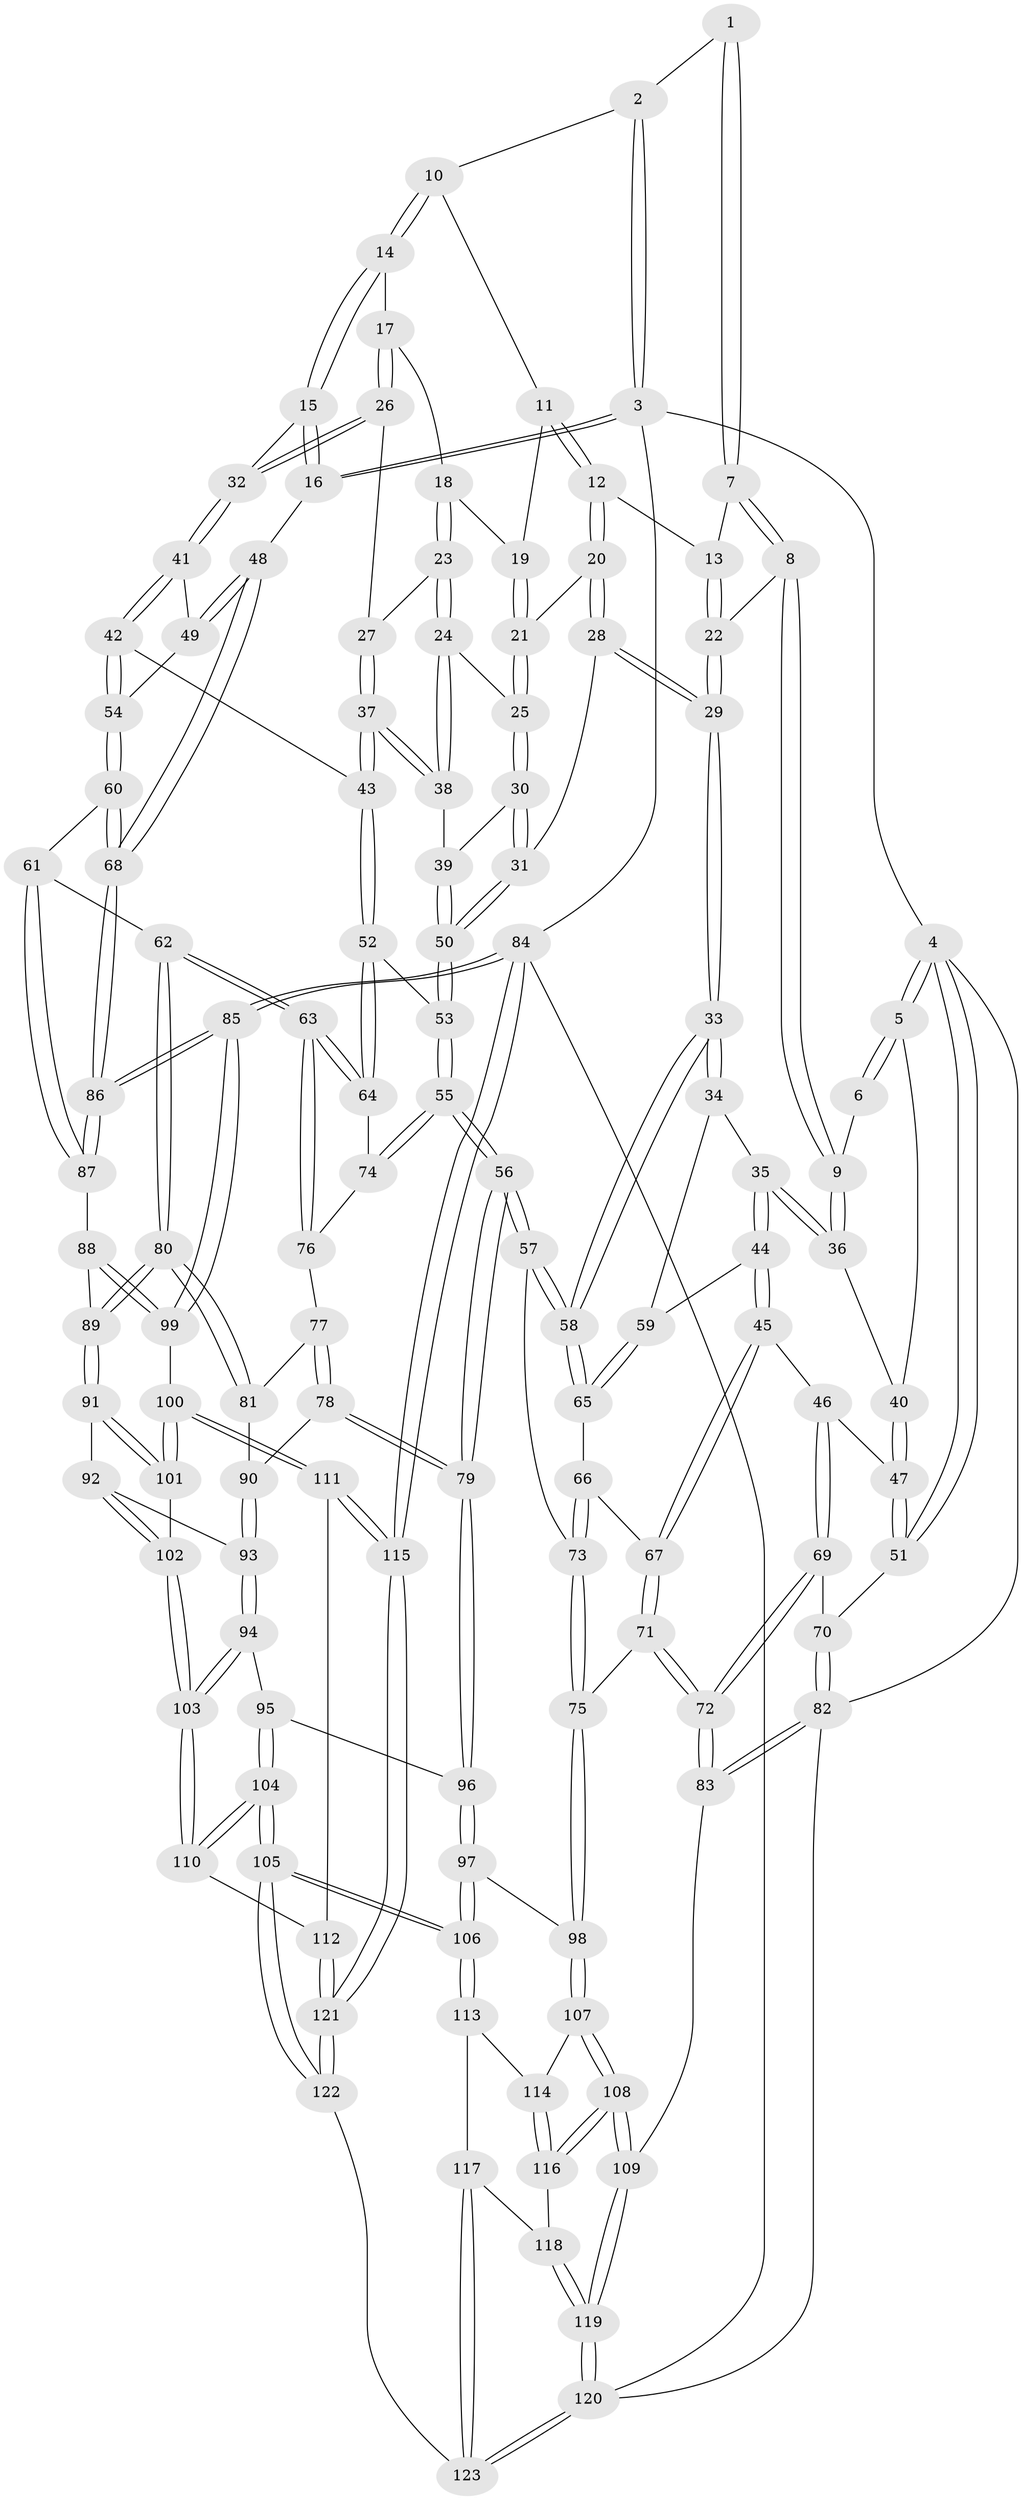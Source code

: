 // Generated by graph-tools (version 1.1) at 2025/01/03/09/25 05:01:21]
// undirected, 123 vertices, 304 edges
graph export_dot {
graph [start="1"]
  node [color=gray90,style=filled];
  1 [pos="+0.4644743501782629+0"];
  2 [pos="+0.7825613281893419+0"];
  3 [pos="+1+0"];
  4 [pos="+0+0"];
  5 [pos="+0+0"];
  6 [pos="+0.3019451502726114+0"];
  7 [pos="+0.4696568151972029+0"];
  8 [pos="+0.356679158381897+0.11661425777879476"];
  9 [pos="+0.2921035880527938+0.1389199719329724"];
  10 [pos="+0.78331477437764+0"];
  11 [pos="+0.7750892019605647+0"];
  12 [pos="+0.5690925335069507+0.08761765564946582"];
  13 [pos="+0.5139078461351981+0.0330192029650459"];
  14 [pos="+0.9726088904358314+0.10076442093286421"];
  15 [pos="+0.9901550198978647+0.11212155893144084"];
  16 [pos="+1+0.12369576978491036"];
  17 [pos="+0.8557001010009528+0.08656371290873344"];
  18 [pos="+0.7810111757315519+0.009557086343427501"];
  19 [pos="+0.7720083340257515+0"];
  20 [pos="+0.5722676362004985+0.09257715831227917"];
  21 [pos="+0.6217312886532442+0.10531876154613358"];
  22 [pos="+0.4404481570169753+0.1397242973922764"];
  23 [pos="+0.7477968923151997+0.13056063612177563"];
  24 [pos="+0.7289121903889343+0.14584945158810128"];
  25 [pos="+0.6743579047130277+0.16172527627294594"];
  26 [pos="+0.8653151704117378+0.1875575394465263"];
  27 [pos="+0.7752141831129814+0.15061190784973089"];
  28 [pos="+0.5230773405240666+0.23698899580548616"];
  29 [pos="+0.49505295728441684+0.23950995991814075"];
  30 [pos="+0.6595579880333153+0.191936365439687"];
  31 [pos="+0.5309660862403586+0.2403880483559977"];
  32 [pos="+0.8769145807496326+0.20225943371401484"];
  33 [pos="+0.40807272996363503+0.30949723258565176"];
  34 [pos="+0.3214918301549975+0.2685052135052532"];
  35 [pos="+0.2714640405636298+0.226877504748487"];
  36 [pos="+0.2780501679873981+0.15272891416722867"];
  37 [pos="+0.8013484123729048+0.28873584843192557"];
  38 [pos="+0.7565447391822252+0.2613797006801556"];
  39 [pos="+0.6867265102244456+0.2584007988524503"];
  40 [pos="+0.13575057692174924+0.05669654982555955"];
  41 [pos="+0.876354473388801+0.22665642264389396"];
  42 [pos="+0.8276123676732748+0.30413352576168484"];
  43 [pos="+0.8192849557644599+0.30371967682402856"];
  44 [pos="+0.12503009225992856+0.3044670228274032"];
  45 [pos="+0.11074714501267152+0.3097138783774376"];
  46 [pos="+0.10616666895835741+0.3095023955518552"];
  47 [pos="+0.09454539248706044+0.3032040327625329"];
  48 [pos="+1+0.2579011241415183"];
  49 [pos="+0.9974401409572673+0.2586446385369332"];
  50 [pos="+0.6256173102376281+0.35173332191430484"];
  51 [pos="+0+0.22715164302354152"];
  52 [pos="+0.6850737222417987+0.39981760357694196"];
  53 [pos="+0.6366311494423177+0.39749327311303345"];
  54 [pos="+0.8714024478751573+0.35816091131057975"];
  55 [pos="+0.5399100401203413+0.5101689753909485"];
  56 [pos="+0.5259313273630759+0.523051074372921"];
  57 [pos="+0.4606518627617579+0.5010309399185761"];
  58 [pos="+0.4224921624535231+0.41046776554532904"];
  59 [pos="+0.27286870775586086+0.38854503543017416"];
  60 [pos="+0.8737755614310151+0.36256007903938037"];
  61 [pos="+0.8470932555475518+0.4999434194541969"];
  62 [pos="+0.8349115736985232+0.506286464634972"];
  63 [pos="+0.8150295144435253+0.4997859379157511"];
  64 [pos="+0.7732350617369748+0.4766578856283065"];
  65 [pos="+0.2762826141846046+0.40762445472641534"];
  66 [pos="+0.250528806675311+0.4439255178247719"];
  67 [pos="+0.21120959623453667+0.4546567049399542"];
  68 [pos="+1+0.4187089608299819"];
  69 [pos="+0.07338229676280965+0.46091544741127516"];
  70 [pos="+0+0.3597477628298716"];
  71 [pos="+0.1558661115998292+0.6243177701747784"];
  72 [pos="+0.05777294897204188+0.663802427115487"];
  73 [pos="+0.388632683731501+0.5371135697436213"];
  74 [pos="+0.7022071854754651+0.519902273919709"];
  75 [pos="+0.29086468635681934+0.6265983933309467"];
  76 [pos="+0.7203718413505863+0.5478112518372414"];
  77 [pos="+0.7144054919248372+0.5576609303404271"];
  78 [pos="+0.623109180023135+0.5710189798231379"];
  79 [pos="+0.5371327172335933+0.5488211149373796"];
  80 [pos="+0.8085325769842192+0.6012486599818635"];
  81 [pos="+0.7364889133626219+0.5921173857317291"];
  82 [pos="+0+0.7135990885417989"];
  83 [pos="+0.015552267121067744+0.698665985692589"];
  84 [pos="+1+1"];
  85 [pos="+1+0.847077918535339"];
  86 [pos="+1+0.5009229656970193"];
  87 [pos="+0.9906752171851634+0.5395771615358355"];
  88 [pos="+0.9092819189170173+0.6648231823328622"];
  89 [pos="+0.8140260093358406+0.6463914758176836"];
  90 [pos="+0.697565102379111+0.6111109103677715"];
  91 [pos="+0.8047894993815675+0.6604623040076795"];
  92 [pos="+0.7377910356036809+0.6797809440745143"];
  93 [pos="+0.71653194096511+0.6820066914819158"];
  94 [pos="+0.6634502770584509+0.7161643347290358"];
  95 [pos="+0.633498259067396+0.7088854783753658"];
  96 [pos="+0.5474614076378684+0.6538056608293652"];
  97 [pos="+0.5188381356007116+0.6955525836346693"];
  98 [pos="+0.36117634136092763+0.7445786337037554"];
  99 [pos="+0.9725567543472771+0.7763823187304947"];
  100 [pos="+0.8646443709513796+0.8141030422338297"];
  101 [pos="+0.8192135334522623+0.750521550414127"];
  102 [pos="+0.7567560124894254+0.7609766165786737"];
  103 [pos="+0.7041478398171037+0.7915734761906305"];
  104 [pos="+0.5742991130203955+0.9225386599982672"];
  105 [pos="+0.5464529447524799+0.9402610314320351"];
  106 [pos="+0.5224027433260188+0.9045788607137024"];
  107 [pos="+0.35749169665490516+0.7730856348282785"];
  108 [pos="+0.17855491054594044+0.8293375477108252"];
  109 [pos="+0.12872066301702098+0.8251973489681866"];
  110 [pos="+0.7076390448544387+0.8695517008152458"];
  111 [pos="+0.8377238875445158+0.8564686328785809"];
  112 [pos="+0.7455213393085538+0.8815707490169162"];
  113 [pos="+0.3783908360898695+0.8269360092275697"];
  114 [pos="+0.37714036637539416+0.8252133231828351"];
  115 [pos="+1+1"];
  116 [pos="+0.2685748749232928+0.8790065756377548"];
  117 [pos="+0.3266384031876373+0.9432493006358449"];
  118 [pos="+0.2819833597646918+0.9052931019117486"];
  119 [pos="+0.15934124397416788+1"];
  120 [pos="+0.1784280158258279+1"];
  121 [pos="+0.8229560213840538+1"];
  122 [pos="+0.5095034119263799+1"];
  123 [pos="+0.37345990322724604+1"];
  1 -- 2;
  1 -- 7;
  1 -- 7;
  2 -- 3;
  2 -- 3;
  2 -- 10;
  3 -- 4;
  3 -- 16;
  3 -- 16;
  3 -- 84;
  4 -- 5;
  4 -- 5;
  4 -- 51;
  4 -- 51;
  4 -- 82;
  5 -- 6;
  5 -- 6;
  5 -- 40;
  6 -- 9;
  7 -- 8;
  7 -- 8;
  7 -- 13;
  8 -- 9;
  8 -- 9;
  8 -- 22;
  9 -- 36;
  9 -- 36;
  10 -- 11;
  10 -- 14;
  10 -- 14;
  11 -- 12;
  11 -- 12;
  11 -- 19;
  12 -- 13;
  12 -- 20;
  12 -- 20;
  13 -- 22;
  13 -- 22;
  14 -- 15;
  14 -- 15;
  14 -- 17;
  15 -- 16;
  15 -- 16;
  15 -- 32;
  16 -- 48;
  17 -- 18;
  17 -- 26;
  17 -- 26;
  18 -- 19;
  18 -- 23;
  18 -- 23;
  19 -- 21;
  19 -- 21;
  20 -- 21;
  20 -- 28;
  20 -- 28;
  21 -- 25;
  21 -- 25;
  22 -- 29;
  22 -- 29;
  23 -- 24;
  23 -- 24;
  23 -- 27;
  24 -- 25;
  24 -- 38;
  24 -- 38;
  25 -- 30;
  25 -- 30;
  26 -- 27;
  26 -- 32;
  26 -- 32;
  27 -- 37;
  27 -- 37;
  28 -- 29;
  28 -- 29;
  28 -- 31;
  29 -- 33;
  29 -- 33;
  30 -- 31;
  30 -- 31;
  30 -- 39;
  31 -- 50;
  31 -- 50;
  32 -- 41;
  32 -- 41;
  33 -- 34;
  33 -- 34;
  33 -- 58;
  33 -- 58;
  34 -- 35;
  34 -- 59;
  35 -- 36;
  35 -- 36;
  35 -- 44;
  35 -- 44;
  36 -- 40;
  37 -- 38;
  37 -- 38;
  37 -- 43;
  37 -- 43;
  38 -- 39;
  39 -- 50;
  39 -- 50;
  40 -- 47;
  40 -- 47;
  41 -- 42;
  41 -- 42;
  41 -- 49;
  42 -- 43;
  42 -- 54;
  42 -- 54;
  43 -- 52;
  43 -- 52;
  44 -- 45;
  44 -- 45;
  44 -- 59;
  45 -- 46;
  45 -- 67;
  45 -- 67;
  46 -- 47;
  46 -- 69;
  46 -- 69;
  47 -- 51;
  47 -- 51;
  48 -- 49;
  48 -- 49;
  48 -- 68;
  48 -- 68;
  49 -- 54;
  50 -- 53;
  50 -- 53;
  51 -- 70;
  52 -- 53;
  52 -- 64;
  52 -- 64;
  53 -- 55;
  53 -- 55;
  54 -- 60;
  54 -- 60;
  55 -- 56;
  55 -- 56;
  55 -- 74;
  55 -- 74;
  56 -- 57;
  56 -- 57;
  56 -- 79;
  56 -- 79;
  57 -- 58;
  57 -- 58;
  57 -- 73;
  58 -- 65;
  58 -- 65;
  59 -- 65;
  59 -- 65;
  60 -- 61;
  60 -- 68;
  60 -- 68;
  61 -- 62;
  61 -- 87;
  61 -- 87;
  62 -- 63;
  62 -- 63;
  62 -- 80;
  62 -- 80;
  63 -- 64;
  63 -- 64;
  63 -- 76;
  63 -- 76;
  64 -- 74;
  65 -- 66;
  66 -- 67;
  66 -- 73;
  66 -- 73;
  67 -- 71;
  67 -- 71;
  68 -- 86;
  68 -- 86;
  69 -- 70;
  69 -- 72;
  69 -- 72;
  70 -- 82;
  70 -- 82;
  71 -- 72;
  71 -- 72;
  71 -- 75;
  72 -- 83;
  72 -- 83;
  73 -- 75;
  73 -- 75;
  74 -- 76;
  75 -- 98;
  75 -- 98;
  76 -- 77;
  77 -- 78;
  77 -- 78;
  77 -- 81;
  78 -- 79;
  78 -- 79;
  78 -- 90;
  79 -- 96;
  79 -- 96;
  80 -- 81;
  80 -- 81;
  80 -- 89;
  80 -- 89;
  81 -- 90;
  82 -- 83;
  82 -- 83;
  82 -- 120;
  83 -- 109;
  84 -- 85;
  84 -- 85;
  84 -- 115;
  84 -- 115;
  84 -- 120;
  85 -- 86;
  85 -- 86;
  85 -- 99;
  85 -- 99;
  86 -- 87;
  86 -- 87;
  87 -- 88;
  88 -- 89;
  88 -- 99;
  88 -- 99;
  89 -- 91;
  89 -- 91;
  90 -- 93;
  90 -- 93;
  91 -- 92;
  91 -- 101;
  91 -- 101;
  92 -- 93;
  92 -- 102;
  92 -- 102;
  93 -- 94;
  93 -- 94;
  94 -- 95;
  94 -- 103;
  94 -- 103;
  95 -- 96;
  95 -- 104;
  95 -- 104;
  96 -- 97;
  96 -- 97;
  97 -- 98;
  97 -- 106;
  97 -- 106;
  98 -- 107;
  98 -- 107;
  99 -- 100;
  100 -- 101;
  100 -- 101;
  100 -- 111;
  100 -- 111;
  101 -- 102;
  102 -- 103;
  102 -- 103;
  103 -- 110;
  103 -- 110;
  104 -- 105;
  104 -- 105;
  104 -- 110;
  104 -- 110;
  105 -- 106;
  105 -- 106;
  105 -- 122;
  105 -- 122;
  106 -- 113;
  106 -- 113;
  107 -- 108;
  107 -- 108;
  107 -- 114;
  108 -- 109;
  108 -- 109;
  108 -- 116;
  108 -- 116;
  109 -- 119;
  109 -- 119;
  110 -- 112;
  111 -- 112;
  111 -- 115;
  111 -- 115;
  112 -- 121;
  112 -- 121;
  113 -- 114;
  113 -- 117;
  114 -- 116;
  114 -- 116;
  115 -- 121;
  115 -- 121;
  116 -- 118;
  117 -- 118;
  117 -- 123;
  117 -- 123;
  118 -- 119;
  118 -- 119;
  119 -- 120;
  119 -- 120;
  120 -- 123;
  120 -- 123;
  121 -- 122;
  121 -- 122;
  122 -- 123;
}
